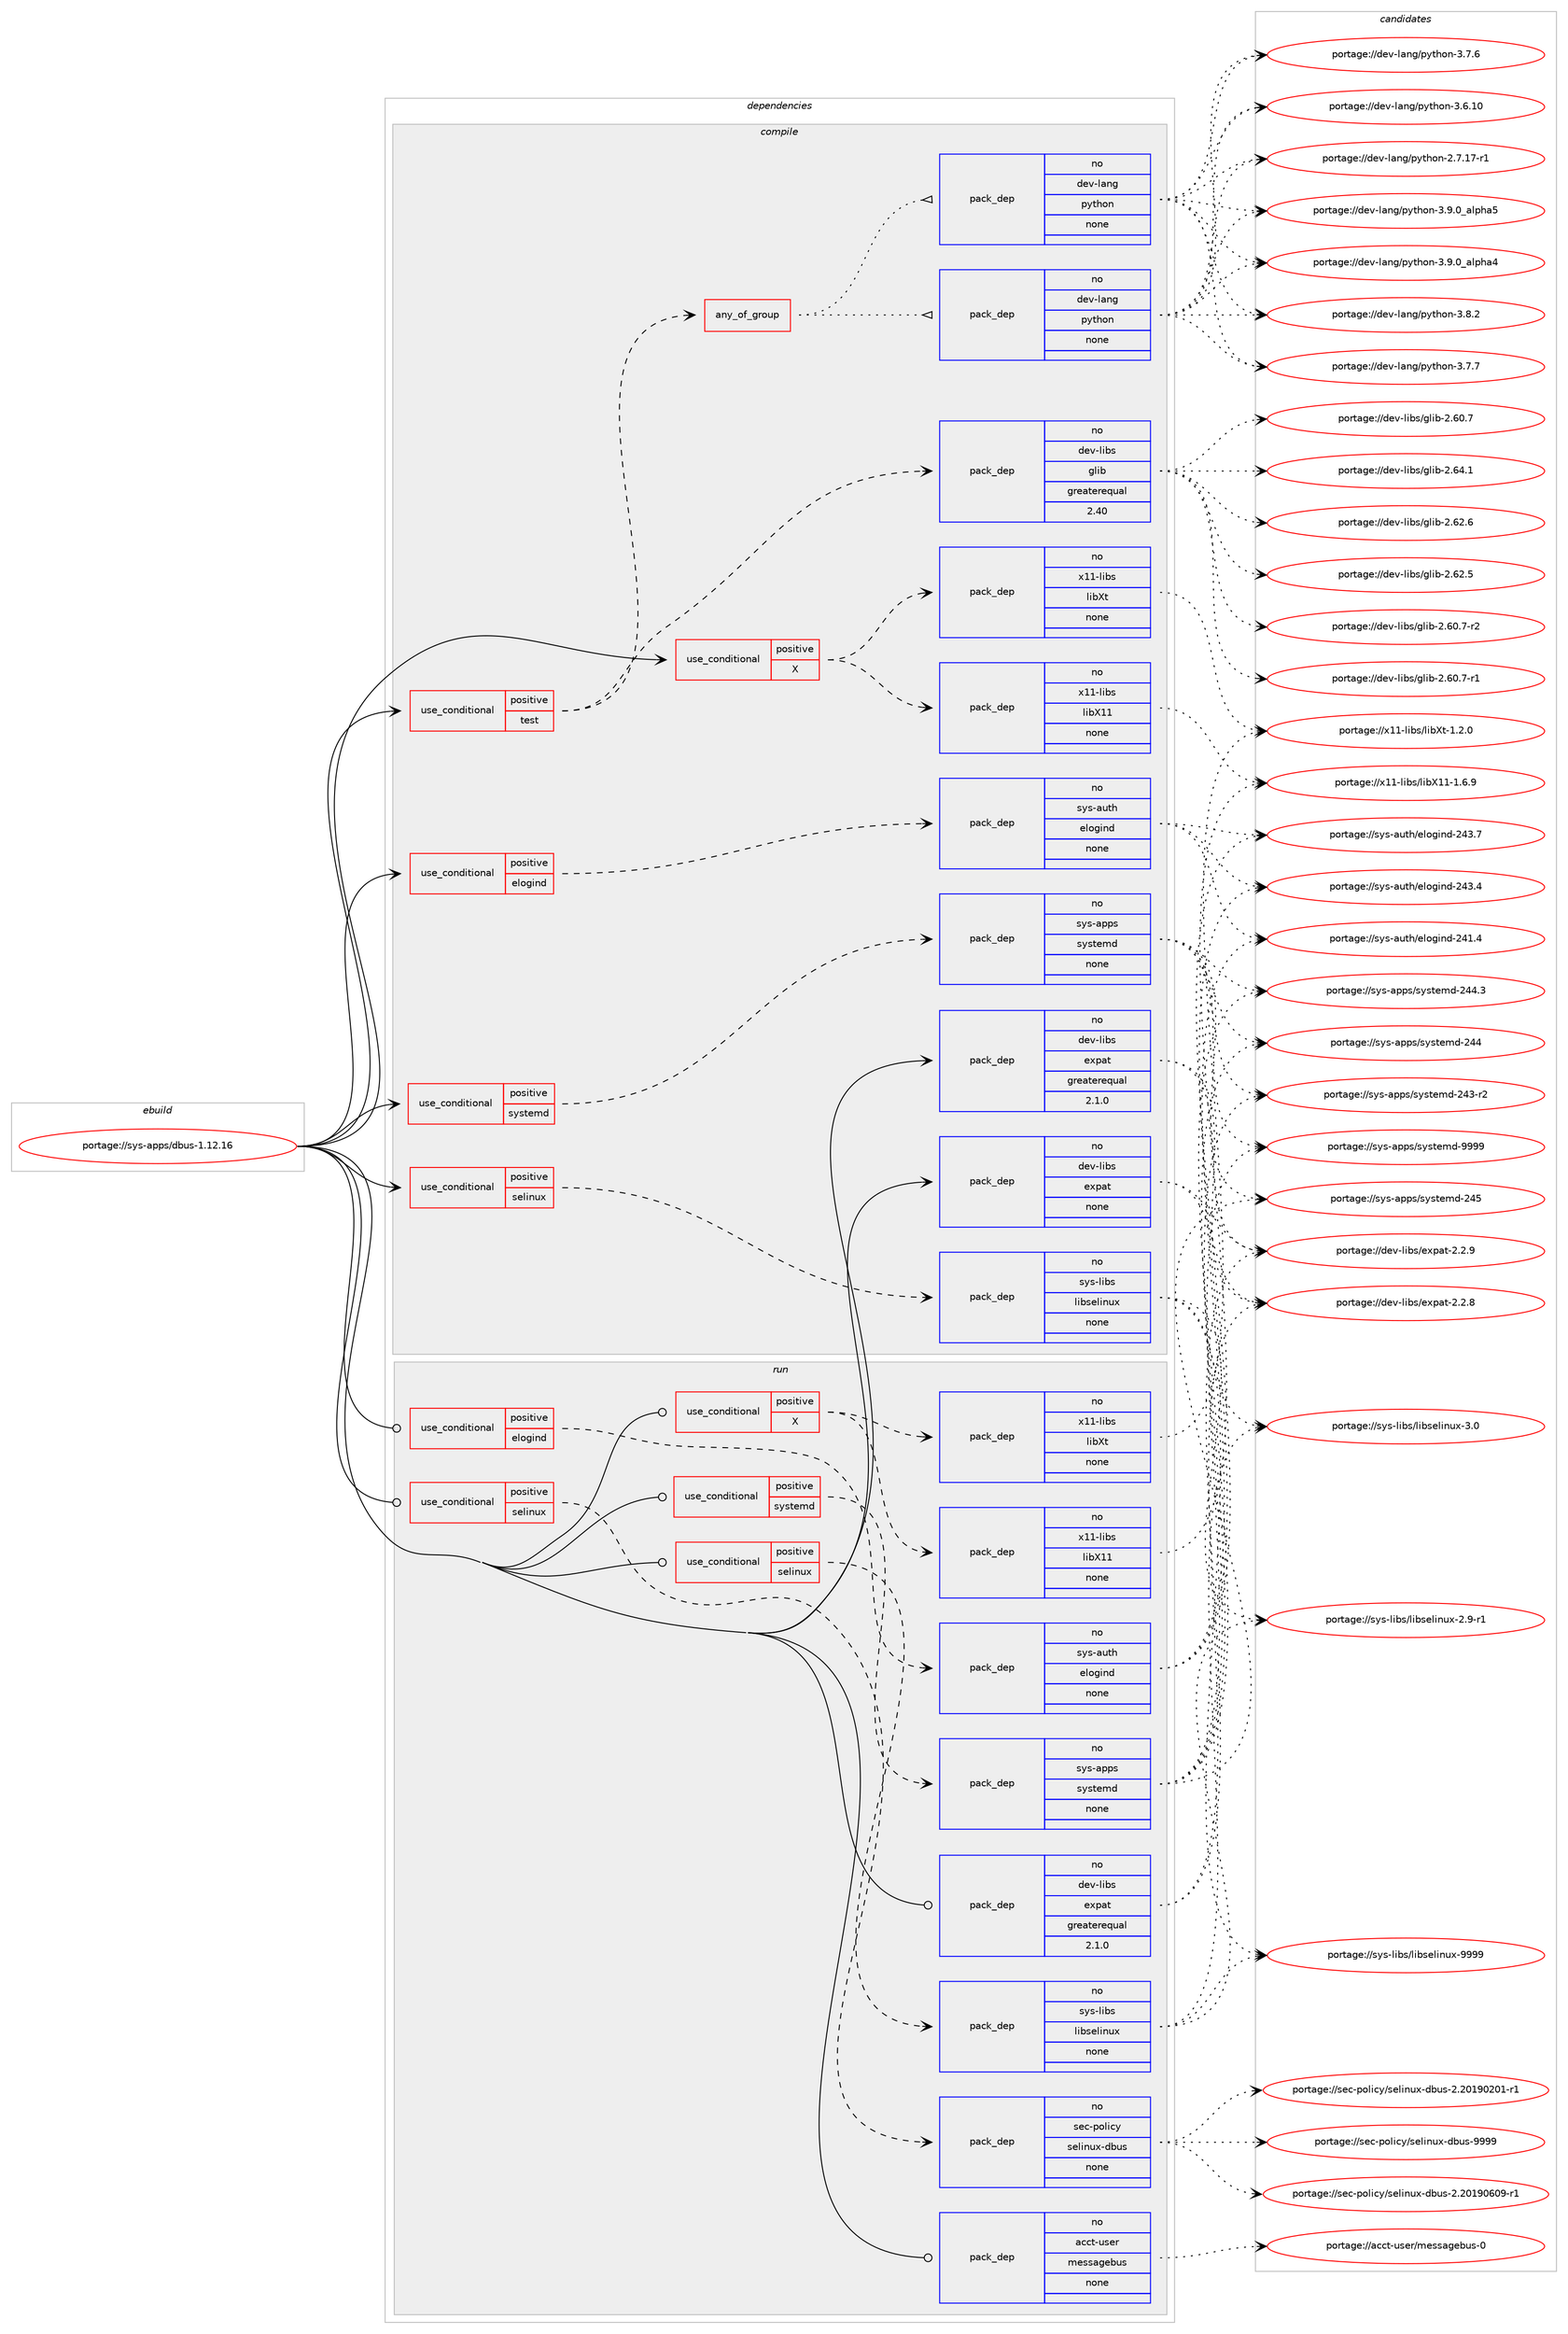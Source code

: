 digraph prolog {

# *************
# Graph options
# *************

newrank=true;
concentrate=true;
compound=true;
graph [rankdir=LR,fontname=Helvetica,fontsize=10,ranksep=1.5];#, ranksep=2.5, nodesep=0.2];
edge  [arrowhead=vee];
node  [fontname=Helvetica,fontsize=10];

# **********
# The ebuild
# **********

subgraph cluster_leftcol {
color=gray;
rank=same;
label=<<i>ebuild</i>>;
id [label="portage://sys-apps/dbus-1.12.16", color=red, width=4, href="../sys-apps/dbus-1.12.16.svg"];
}

# ****************
# The dependencies
# ****************

subgraph cluster_midcol {
color=gray;
label=<<i>dependencies</i>>;
subgraph cluster_compile {
fillcolor="#eeeeee";
style=filled;
label=<<i>compile</i>>;
subgraph cond2432 {
dependency12138 [label=<<TABLE BORDER="0" CELLBORDER="1" CELLSPACING="0" CELLPADDING="4"><TR><TD ROWSPAN="3" CELLPADDING="10">use_conditional</TD></TR><TR><TD>positive</TD></TR><TR><TD>X</TD></TR></TABLE>>, shape=none, color=red];
subgraph pack9567 {
dependency12139 [label=<<TABLE BORDER="0" CELLBORDER="1" CELLSPACING="0" CELLPADDING="4" WIDTH="220"><TR><TD ROWSPAN="6" CELLPADDING="30">pack_dep</TD></TR><TR><TD WIDTH="110">no</TD></TR><TR><TD>x11-libs</TD></TR><TR><TD>libX11</TD></TR><TR><TD>none</TD></TR><TR><TD></TD></TR></TABLE>>, shape=none, color=blue];
}
dependency12138:e -> dependency12139:w [weight=20,style="dashed",arrowhead="vee"];
subgraph pack9568 {
dependency12140 [label=<<TABLE BORDER="0" CELLBORDER="1" CELLSPACING="0" CELLPADDING="4" WIDTH="220"><TR><TD ROWSPAN="6" CELLPADDING="30">pack_dep</TD></TR><TR><TD WIDTH="110">no</TD></TR><TR><TD>x11-libs</TD></TR><TR><TD>libXt</TD></TR><TR><TD>none</TD></TR><TR><TD></TD></TR></TABLE>>, shape=none, color=blue];
}
dependency12138:e -> dependency12140:w [weight=20,style="dashed",arrowhead="vee"];
}
id:e -> dependency12138:w [weight=20,style="solid",arrowhead="vee"];
subgraph cond2433 {
dependency12141 [label=<<TABLE BORDER="0" CELLBORDER="1" CELLSPACING="0" CELLPADDING="4"><TR><TD ROWSPAN="3" CELLPADDING="10">use_conditional</TD></TR><TR><TD>positive</TD></TR><TR><TD>elogind</TD></TR></TABLE>>, shape=none, color=red];
subgraph pack9569 {
dependency12142 [label=<<TABLE BORDER="0" CELLBORDER="1" CELLSPACING="0" CELLPADDING="4" WIDTH="220"><TR><TD ROWSPAN="6" CELLPADDING="30">pack_dep</TD></TR><TR><TD WIDTH="110">no</TD></TR><TR><TD>sys-auth</TD></TR><TR><TD>elogind</TD></TR><TR><TD>none</TD></TR><TR><TD></TD></TR></TABLE>>, shape=none, color=blue];
}
dependency12141:e -> dependency12142:w [weight=20,style="dashed",arrowhead="vee"];
}
id:e -> dependency12141:w [weight=20,style="solid",arrowhead="vee"];
subgraph cond2434 {
dependency12143 [label=<<TABLE BORDER="0" CELLBORDER="1" CELLSPACING="0" CELLPADDING="4"><TR><TD ROWSPAN="3" CELLPADDING="10">use_conditional</TD></TR><TR><TD>positive</TD></TR><TR><TD>selinux</TD></TR></TABLE>>, shape=none, color=red];
subgraph pack9570 {
dependency12144 [label=<<TABLE BORDER="0" CELLBORDER="1" CELLSPACING="0" CELLPADDING="4" WIDTH="220"><TR><TD ROWSPAN="6" CELLPADDING="30">pack_dep</TD></TR><TR><TD WIDTH="110">no</TD></TR><TR><TD>sys-libs</TD></TR><TR><TD>libselinux</TD></TR><TR><TD>none</TD></TR><TR><TD></TD></TR></TABLE>>, shape=none, color=blue];
}
dependency12143:e -> dependency12144:w [weight=20,style="dashed",arrowhead="vee"];
}
id:e -> dependency12143:w [weight=20,style="solid",arrowhead="vee"];
subgraph cond2435 {
dependency12145 [label=<<TABLE BORDER="0" CELLBORDER="1" CELLSPACING="0" CELLPADDING="4"><TR><TD ROWSPAN="3" CELLPADDING="10">use_conditional</TD></TR><TR><TD>positive</TD></TR><TR><TD>systemd</TD></TR></TABLE>>, shape=none, color=red];
subgraph pack9571 {
dependency12146 [label=<<TABLE BORDER="0" CELLBORDER="1" CELLSPACING="0" CELLPADDING="4" WIDTH="220"><TR><TD ROWSPAN="6" CELLPADDING="30">pack_dep</TD></TR><TR><TD WIDTH="110">no</TD></TR><TR><TD>sys-apps</TD></TR><TR><TD>systemd</TD></TR><TR><TD>none</TD></TR><TR><TD></TD></TR></TABLE>>, shape=none, color=blue];
}
dependency12145:e -> dependency12146:w [weight=20,style="dashed",arrowhead="vee"];
}
id:e -> dependency12145:w [weight=20,style="solid",arrowhead="vee"];
subgraph cond2436 {
dependency12147 [label=<<TABLE BORDER="0" CELLBORDER="1" CELLSPACING="0" CELLPADDING="4"><TR><TD ROWSPAN="3" CELLPADDING="10">use_conditional</TD></TR><TR><TD>positive</TD></TR><TR><TD>test</TD></TR></TABLE>>, shape=none, color=red];
subgraph any137 {
dependency12148 [label=<<TABLE BORDER="0" CELLBORDER="1" CELLSPACING="0" CELLPADDING="4"><TR><TD CELLPADDING="10">any_of_group</TD></TR></TABLE>>, shape=none, color=red];subgraph pack9572 {
dependency12149 [label=<<TABLE BORDER="0" CELLBORDER="1" CELLSPACING="0" CELLPADDING="4" WIDTH="220"><TR><TD ROWSPAN="6" CELLPADDING="30">pack_dep</TD></TR><TR><TD WIDTH="110">no</TD></TR><TR><TD>dev-lang</TD></TR><TR><TD>python</TD></TR><TR><TD>none</TD></TR><TR><TD></TD></TR></TABLE>>, shape=none, color=blue];
}
dependency12148:e -> dependency12149:w [weight=20,style="dotted",arrowhead="oinv"];
subgraph pack9573 {
dependency12150 [label=<<TABLE BORDER="0" CELLBORDER="1" CELLSPACING="0" CELLPADDING="4" WIDTH="220"><TR><TD ROWSPAN="6" CELLPADDING="30">pack_dep</TD></TR><TR><TD WIDTH="110">no</TD></TR><TR><TD>dev-lang</TD></TR><TR><TD>python</TD></TR><TR><TD>none</TD></TR><TR><TD></TD></TR></TABLE>>, shape=none, color=blue];
}
dependency12148:e -> dependency12150:w [weight=20,style="dotted",arrowhead="oinv"];
}
dependency12147:e -> dependency12148:w [weight=20,style="dashed",arrowhead="vee"];
subgraph pack9574 {
dependency12151 [label=<<TABLE BORDER="0" CELLBORDER="1" CELLSPACING="0" CELLPADDING="4" WIDTH="220"><TR><TD ROWSPAN="6" CELLPADDING="30">pack_dep</TD></TR><TR><TD WIDTH="110">no</TD></TR><TR><TD>dev-libs</TD></TR><TR><TD>glib</TD></TR><TR><TD>greaterequal</TD></TR><TR><TD>2.40</TD></TR></TABLE>>, shape=none, color=blue];
}
dependency12147:e -> dependency12151:w [weight=20,style="dashed",arrowhead="vee"];
}
id:e -> dependency12147:w [weight=20,style="solid",arrowhead="vee"];
subgraph pack9575 {
dependency12152 [label=<<TABLE BORDER="0" CELLBORDER="1" CELLSPACING="0" CELLPADDING="4" WIDTH="220"><TR><TD ROWSPAN="6" CELLPADDING="30">pack_dep</TD></TR><TR><TD WIDTH="110">no</TD></TR><TR><TD>dev-libs</TD></TR><TR><TD>expat</TD></TR><TR><TD>greaterequal</TD></TR><TR><TD>2.1.0</TD></TR></TABLE>>, shape=none, color=blue];
}
id:e -> dependency12152:w [weight=20,style="solid",arrowhead="vee"];
subgraph pack9576 {
dependency12153 [label=<<TABLE BORDER="0" CELLBORDER="1" CELLSPACING="0" CELLPADDING="4" WIDTH="220"><TR><TD ROWSPAN="6" CELLPADDING="30">pack_dep</TD></TR><TR><TD WIDTH="110">no</TD></TR><TR><TD>dev-libs</TD></TR><TR><TD>expat</TD></TR><TR><TD>none</TD></TR><TR><TD></TD></TR></TABLE>>, shape=none, color=blue];
}
id:e -> dependency12153:w [weight=20,style="solid",arrowhead="vee"];
}
subgraph cluster_compileandrun {
fillcolor="#eeeeee";
style=filled;
label=<<i>compile and run</i>>;
}
subgraph cluster_run {
fillcolor="#eeeeee";
style=filled;
label=<<i>run</i>>;
subgraph cond2437 {
dependency12154 [label=<<TABLE BORDER="0" CELLBORDER="1" CELLSPACING="0" CELLPADDING="4"><TR><TD ROWSPAN="3" CELLPADDING="10">use_conditional</TD></TR><TR><TD>positive</TD></TR><TR><TD>X</TD></TR></TABLE>>, shape=none, color=red];
subgraph pack9577 {
dependency12155 [label=<<TABLE BORDER="0" CELLBORDER="1" CELLSPACING="0" CELLPADDING="4" WIDTH="220"><TR><TD ROWSPAN="6" CELLPADDING="30">pack_dep</TD></TR><TR><TD WIDTH="110">no</TD></TR><TR><TD>x11-libs</TD></TR><TR><TD>libX11</TD></TR><TR><TD>none</TD></TR><TR><TD></TD></TR></TABLE>>, shape=none, color=blue];
}
dependency12154:e -> dependency12155:w [weight=20,style="dashed",arrowhead="vee"];
subgraph pack9578 {
dependency12156 [label=<<TABLE BORDER="0" CELLBORDER="1" CELLSPACING="0" CELLPADDING="4" WIDTH="220"><TR><TD ROWSPAN="6" CELLPADDING="30">pack_dep</TD></TR><TR><TD WIDTH="110">no</TD></TR><TR><TD>x11-libs</TD></TR><TR><TD>libXt</TD></TR><TR><TD>none</TD></TR><TR><TD></TD></TR></TABLE>>, shape=none, color=blue];
}
dependency12154:e -> dependency12156:w [weight=20,style="dashed",arrowhead="vee"];
}
id:e -> dependency12154:w [weight=20,style="solid",arrowhead="odot"];
subgraph cond2438 {
dependency12157 [label=<<TABLE BORDER="0" CELLBORDER="1" CELLSPACING="0" CELLPADDING="4"><TR><TD ROWSPAN="3" CELLPADDING="10">use_conditional</TD></TR><TR><TD>positive</TD></TR><TR><TD>elogind</TD></TR></TABLE>>, shape=none, color=red];
subgraph pack9579 {
dependency12158 [label=<<TABLE BORDER="0" CELLBORDER="1" CELLSPACING="0" CELLPADDING="4" WIDTH="220"><TR><TD ROWSPAN="6" CELLPADDING="30">pack_dep</TD></TR><TR><TD WIDTH="110">no</TD></TR><TR><TD>sys-auth</TD></TR><TR><TD>elogind</TD></TR><TR><TD>none</TD></TR><TR><TD></TD></TR></TABLE>>, shape=none, color=blue];
}
dependency12157:e -> dependency12158:w [weight=20,style="dashed",arrowhead="vee"];
}
id:e -> dependency12157:w [weight=20,style="solid",arrowhead="odot"];
subgraph cond2439 {
dependency12159 [label=<<TABLE BORDER="0" CELLBORDER="1" CELLSPACING="0" CELLPADDING="4"><TR><TD ROWSPAN="3" CELLPADDING="10">use_conditional</TD></TR><TR><TD>positive</TD></TR><TR><TD>selinux</TD></TR></TABLE>>, shape=none, color=red];
subgraph pack9580 {
dependency12160 [label=<<TABLE BORDER="0" CELLBORDER="1" CELLSPACING="0" CELLPADDING="4" WIDTH="220"><TR><TD ROWSPAN="6" CELLPADDING="30">pack_dep</TD></TR><TR><TD WIDTH="110">no</TD></TR><TR><TD>sec-policy</TD></TR><TR><TD>selinux-dbus</TD></TR><TR><TD>none</TD></TR><TR><TD></TD></TR></TABLE>>, shape=none, color=blue];
}
dependency12159:e -> dependency12160:w [weight=20,style="dashed",arrowhead="vee"];
}
id:e -> dependency12159:w [weight=20,style="solid",arrowhead="odot"];
subgraph cond2440 {
dependency12161 [label=<<TABLE BORDER="0" CELLBORDER="1" CELLSPACING="0" CELLPADDING="4"><TR><TD ROWSPAN="3" CELLPADDING="10">use_conditional</TD></TR><TR><TD>positive</TD></TR><TR><TD>selinux</TD></TR></TABLE>>, shape=none, color=red];
subgraph pack9581 {
dependency12162 [label=<<TABLE BORDER="0" CELLBORDER="1" CELLSPACING="0" CELLPADDING="4" WIDTH="220"><TR><TD ROWSPAN="6" CELLPADDING="30">pack_dep</TD></TR><TR><TD WIDTH="110">no</TD></TR><TR><TD>sys-libs</TD></TR><TR><TD>libselinux</TD></TR><TR><TD>none</TD></TR><TR><TD></TD></TR></TABLE>>, shape=none, color=blue];
}
dependency12161:e -> dependency12162:w [weight=20,style="dashed",arrowhead="vee"];
}
id:e -> dependency12161:w [weight=20,style="solid",arrowhead="odot"];
subgraph cond2441 {
dependency12163 [label=<<TABLE BORDER="0" CELLBORDER="1" CELLSPACING="0" CELLPADDING="4"><TR><TD ROWSPAN="3" CELLPADDING="10">use_conditional</TD></TR><TR><TD>positive</TD></TR><TR><TD>systemd</TD></TR></TABLE>>, shape=none, color=red];
subgraph pack9582 {
dependency12164 [label=<<TABLE BORDER="0" CELLBORDER="1" CELLSPACING="0" CELLPADDING="4" WIDTH="220"><TR><TD ROWSPAN="6" CELLPADDING="30">pack_dep</TD></TR><TR><TD WIDTH="110">no</TD></TR><TR><TD>sys-apps</TD></TR><TR><TD>systemd</TD></TR><TR><TD>none</TD></TR><TR><TD></TD></TR></TABLE>>, shape=none, color=blue];
}
dependency12163:e -> dependency12164:w [weight=20,style="dashed",arrowhead="vee"];
}
id:e -> dependency12163:w [weight=20,style="solid",arrowhead="odot"];
subgraph pack9583 {
dependency12165 [label=<<TABLE BORDER="0" CELLBORDER="1" CELLSPACING="0" CELLPADDING="4" WIDTH="220"><TR><TD ROWSPAN="6" CELLPADDING="30">pack_dep</TD></TR><TR><TD WIDTH="110">no</TD></TR><TR><TD>acct-user</TD></TR><TR><TD>messagebus</TD></TR><TR><TD>none</TD></TR><TR><TD></TD></TR></TABLE>>, shape=none, color=blue];
}
id:e -> dependency12165:w [weight=20,style="solid",arrowhead="odot"];
subgraph pack9584 {
dependency12166 [label=<<TABLE BORDER="0" CELLBORDER="1" CELLSPACING="0" CELLPADDING="4" WIDTH="220"><TR><TD ROWSPAN="6" CELLPADDING="30">pack_dep</TD></TR><TR><TD WIDTH="110">no</TD></TR><TR><TD>dev-libs</TD></TR><TR><TD>expat</TD></TR><TR><TD>greaterequal</TD></TR><TR><TD>2.1.0</TD></TR></TABLE>>, shape=none, color=blue];
}
id:e -> dependency12166:w [weight=20,style="solid",arrowhead="odot"];
}
}

# **************
# The candidates
# **************

subgraph cluster_choices {
rank=same;
color=gray;
label=<<i>candidates</i>>;

subgraph choice9567 {
color=black;
nodesep=1;
choice120494945108105981154710810598884949454946544657 [label="portage://x11-libs/libX11-1.6.9", color=red, width=4,href="../x11-libs/libX11-1.6.9.svg"];
dependency12139:e -> choice120494945108105981154710810598884949454946544657:w [style=dotted,weight="100"];
}
subgraph choice9568 {
color=black;
nodesep=1;
choice12049494510810598115471081059888116454946504648 [label="portage://x11-libs/libXt-1.2.0", color=red, width=4,href="../x11-libs/libXt-1.2.0.svg"];
dependency12140:e -> choice12049494510810598115471081059888116454946504648:w [style=dotted,weight="100"];
}
subgraph choice9569 {
color=black;
nodesep=1;
choice115121115459711711610447101108111103105110100455052514655 [label="portage://sys-auth/elogind-243.7", color=red, width=4,href="../sys-auth/elogind-243.7.svg"];
choice115121115459711711610447101108111103105110100455052514652 [label="portage://sys-auth/elogind-243.4", color=red, width=4,href="../sys-auth/elogind-243.4.svg"];
choice115121115459711711610447101108111103105110100455052494652 [label="portage://sys-auth/elogind-241.4", color=red, width=4,href="../sys-auth/elogind-241.4.svg"];
dependency12142:e -> choice115121115459711711610447101108111103105110100455052514655:w [style=dotted,weight="100"];
dependency12142:e -> choice115121115459711711610447101108111103105110100455052514652:w [style=dotted,weight="100"];
dependency12142:e -> choice115121115459711711610447101108111103105110100455052494652:w [style=dotted,weight="100"];
}
subgraph choice9570 {
color=black;
nodesep=1;
choice115121115451081059811547108105981151011081051101171204557575757 [label="portage://sys-libs/libselinux-9999", color=red, width=4,href="../sys-libs/libselinux-9999.svg"];
choice1151211154510810598115471081059811510110810511011712045514648 [label="portage://sys-libs/libselinux-3.0", color=red, width=4,href="../sys-libs/libselinux-3.0.svg"];
choice11512111545108105981154710810598115101108105110117120455046574511449 [label="portage://sys-libs/libselinux-2.9-r1", color=red, width=4,href="../sys-libs/libselinux-2.9-r1.svg"];
dependency12144:e -> choice115121115451081059811547108105981151011081051101171204557575757:w [style=dotted,weight="100"];
dependency12144:e -> choice1151211154510810598115471081059811510110810511011712045514648:w [style=dotted,weight="100"];
dependency12144:e -> choice11512111545108105981154710810598115101108105110117120455046574511449:w [style=dotted,weight="100"];
}
subgraph choice9571 {
color=black;
nodesep=1;
choice1151211154597112112115471151211151161011091004557575757 [label="portage://sys-apps/systemd-9999", color=red, width=4,href="../sys-apps/systemd-9999.svg"];
choice11512111545971121121154711512111511610110910045505253 [label="portage://sys-apps/systemd-245", color=red, width=4,href="../sys-apps/systemd-245.svg"];
choice115121115459711211211547115121115116101109100455052524651 [label="portage://sys-apps/systemd-244.3", color=red, width=4,href="../sys-apps/systemd-244.3.svg"];
choice11512111545971121121154711512111511610110910045505252 [label="portage://sys-apps/systemd-244", color=red, width=4,href="../sys-apps/systemd-244.svg"];
choice115121115459711211211547115121115116101109100455052514511450 [label="portage://sys-apps/systemd-243-r2", color=red, width=4,href="../sys-apps/systemd-243-r2.svg"];
dependency12146:e -> choice1151211154597112112115471151211151161011091004557575757:w [style=dotted,weight="100"];
dependency12146:e -> choice11512111545971121121154711512111511610110910045505253:w [style=dotted,weight="100"];
dependency12146:e -> choice115121115459711211211547115121115116101109100455052524651:w [style=dotted,weight="100"];
dependency12146:e -> choice11512111545971121121154711512111511610110910045505252:w [style=dotted,weight="100"];
dependency12146:e -> choice115121115459711211211547115121115116101109100455052514511450:w [style=dotted,weight="100"];
}
subgraph choice9572 {
color=black;
nodesep=1;
choice10010111845108971101034711212111610411111045514657464895971081121049753 [label="portage://dev-lang/python-3.9.0_alpha5", color=red, width=4,href="../dev-lang/python-3.9.0_alpha5.svg"];
choice10010111845108971101034711212111610411111045514657464895971081121049752 [label="portage://dev-lang/python-3.9.0_alpha4", color=red, width=4,href="../dev-lang/python-3.9.0_alpha4.svg"];
choice100101118451089711010347112121116104111110455146564650 [label="portage://dev-lang/python-3.8.2", color=red, width=4,href="../dev-lang/python-3.8.2.svg"];
choice100101118451089711010347112121116104111110455146554655 [label="portage://dev-lang/python-3.7.7", color=red, width=4,href="../dev-lang/python-3.7.7.svg"];
choice100101118451089711010347112121116104111110455146554654 [label="portage://dev-lang/python-3.7.6", color=red, width=4,href="../dev-lang/python-3.7.6.svg"];
choice10010111845108971101034711212111610411111045514654464948 [label="portage://dev-lang/python-3.6.10", color=red, width=4,href="../dev-lang/python-3.6.10.svg"];
choice100101118451089711010347112121116104111110455046554649554511449 [label="portage://dev-lang/python-2.7.17-r1", color=red, width=4,href="../dev-lang/python-2.7.17-r1.svg"];
dependency12149:e -> choice10010111845108971101034711212111610411111045514657464895971081121049753:w [style=dotted,weight="100"];
dependency12149:e -> choice10010111845108971101034711212111610411111045514657464895971081121049752:w [style=dotted,weight="100"];
dependency12149:e -> choice100101118451089711010347112121116104111110455146564650:w [style=dotted,weight="100"];
dependency12149:e -> choice100101118451089711010347112121116104111110455146554655:w [style=dotted,weight="100"];
dependency12149:e -> choice100101118451089711010347112121116104111110455146554654:w [style=dotted,weight="100"];
dependency12149:e -> choice10010111845108971101034711212111610411111045514654464948:w [style=dotted,weight="100"];
dependency12149:e -> choice100101118451089711010347112121116104111110455046554649554511449:w [style=dotted,weight="100"];
}
subgraph choice9573 {
color=black;
nodesep=1;
choice10010111845108971101034711212111610411111045514657464895971081121049753 [label="portage://dev-lang/python-3.9.0_alpha5", color=red, width=4,href="../dev-lang/python-3.9.0_alpha5.svg"];
choice10010111845108971101034711212111610411111045514657464895971081121049752 [label="portage://dev-lang/python-3.9.0_alpha4", color=red, width=4,href="../dev-lang/python-3.9.0_alpha4.svg"];
choice100101118451089711010347112121116104111110455146564650 [label="portage://dev-lang/python-3.8.2", color=red, width=4,href="../dev-lang/python-3.8.2.svg"];
choice100101118451089711010347112121116104111110455146554655 [label="portage://dev-lang/python-3.7.7", color=red, width=4,href="../dev-lang/python-3.7.7.svg"];
choice100101118451089711010347112121116104111110455146554654 [label="portage://dev-lang/python-3.7.6", color=red, width=4,href="../dev-lang/python-3.7.6.svg"];
choice10010111845108971101034711212111610411111045514654464948 [label="portage://dev-lang/python-3.6.10", color=red, width=4,href="../dev-lang/python-3.6.10.svg"];
choice100101118451089711010347112121116104111110455046554649554511449 [label="portage://dev-lang/python-2.7.17-r1", color=red, width=4,href="../dev-lang/python-2.7.17-r1.svg"];
dependency12150:e -> choice10010111845108971101034711212111610411111045514657464895971081121049753:w [style=dotted,weight="100"];
dependency12150:e -> choice10010111845108971101034711212111610411111045514657464895971081121049752:w [style=dotted,weight="100"];
dependency12150:e -> choice100101118451089711010347112121116104111110455146564650:w [style=dotted,weight="100"];
dependency12150:e -> choice100101118451089711010347112121116104111110455146554655:w [style=dotted,weight="100"];
dependency12150:e -> choice100101118451089711010347112121116104111110455146554654:w [style=dotted,weight="100"];
dependency12150:e -> choice10010111845108971101034711212111610411111045514654464948:w [style=dotted,weight="100"];
dependency12150:e -> choice100101118451089711010347112121116104111110455046554649554511449:w [style=dotted,weight="100"];
}
subgraph choice9574 {
color=black;
nodesep=1;
choice1001011184510810598115471031081059845504654524649 [label="portage://dev-libs/glib-2.64.1", color=red, width=4,href="../dev-libs/glib-2.64.1.svg"];
choice1001011184510810598115471031081059845504654504654 [label="portage://dev-libs/glib-2.62.6", color=red, width=4,href="../dev-libs/glib-2.62.6.svg"];
choice1001011184510810598115471031081059845504654504653 [label="portage://dev-libs/glib-2.62.5", color=red, width=4,href="../dev-libs/glib-2.62.5.svg"];
choice10010111845108105981154710310810598455046544846554511450 [label="portage://dev-libs/glib-2.60.7-r2", color=red, width=4,href="../dev-libs/glib-2.60.7-r2.svg"];
choice10010111845108105981154710310810598455046544846554511449 [label="portage://dev-libs/glib-2.60.7-r1", color=red, width=4,href="../dev-libs/glib-2.60.7-r1.svg"];
choice1001011184510810598115471031081059845504654484655 [label="portage://dev-libs/glib-2.60.7", color=red, width=4,href="../dev-libs/glib-2.60.7.svg"];
dependency12151:e -> choice1001011184510810598115471031081059845504654524649:w [style=dotted,weight="100"];
dependency12151:e -> choice1001011184510810598115471031081059845504654504654:w [style=dotted,weight="100"];
dependency12151:e -> choice1001011184510810598115471031081059845504654504653:w [style=dotted,weight="100"];
dependency12151:e -> choice10010111845108105981154710310810598455046544846554511450:w [style=dotted,weight="100"];
dependency12151:e -> choice10010111845108105981154710310810598455046544846554511449:w [style=dotted,weight="100"];
dependency12151:e -> choice1001011184510810598115471031081059845504654484655:w [style=dotted,weight="100"];
}
subgraph choice9575 {
color=black;
nodesep=1;
choice10010111845108105981154710112011297116455046504657 [label="portage://dev-libs/expat-2.2.9", color=red, width=4,href="../dev-libs/expat-2.2.9.svg"];
choice10010111845108105981154710112011297116455046504656 [label="portage://dev-libs/expat-2.2.8", color=red, width=4,href="../dev-libs/expat-2.2.8.svg"];
dependency12152:e -> choice10010111845108105981154710112011297116455046504657:w [style=dotted,weight="100"];
dependency12152:e -> choice10010111845108105981154710112011297116455046504656:w [style=dotted,weight="100"];
}
subgraph choice9576 {
color=black;
nodesep=1;
choice10010111845108105981154710112011297116455046504657 [label="portage://dev-libs/expat-2.2.9", color=red, width=4,href="../dev-libs/expat-2.2.9.svg"];
choice10010111845108105981154710112011297116455046504656 [label="portage://dev-libs/expat-2.2.8", color=red, width=4,href="../dev-libs/expat-2.2.8.svg"];
dependency12153:e -> choice10010111845108105981154710112011297116455046504657:w [style=dotted,weight="100"];
dependency12153:e -> choice10010111845108105981154710112011297116455046504656:w [style=dotted,weight="100"];
}
subgraph choice9577 {
color=black;
nodesep=1;
choice120494945108105981154710810598884949454946544657 [label="portage://x11-libs/libX11-1.6.9", color=red, width=4,href="../x11-libs/libX11-1.6.9.svg"];
dependency12155:e -> choice120494945108105981154710810598884949454946544657:w [style=dotted,weight="100"];
}
subgraph choice9578 {
color=black;
nodesep=1;
choice12049494510810598115471081059888116454946504648 [label="portage://x11-libs/libXt-1.2.0", color=red, width=4,href="../x11-libs/libXt-1.2.0.svg"];
dependency12156:e -> choice12049494510810598115471081059888116454946504648:w [style=dotted,weight="100"];
}
subgraph choice9579 {
color=black;
nodesep=1;
choice115121115459711711610447101108111103105110100455052514655 [label="portage://sys-auth/elogind-243.7", color=red, width=4,href="../sys-auth/elogind-243.7.svg"];
choice115121115459711711610447101108111103105110100455052514652 [label="portage://sys-auth/elogind-243.4", color=red, width=4,href="../sys-auth/elogind-243.4.svg"];
choice115121115459711711610447101108111103105110100455052494652 [label="portage://sys-auth/elogind-241.4", color=red, width=4,href="../sys-auth/elogind-241.4.svg"];
dependency12158:e -> choice115121115459711711610447101108111103105110100455052514655:w [style=dotted,weight="100"];
dependency12158:e -> choice115121115459711711610447101108111103105110100455052514652:w [style=dotted,weight="100"];
dependency12158:e -> choice115121115459711711610447101108111103105110100455052494652:w [style=dotted,weight="100"];
}
subgraph choice9580 {
color=black;
nodesep=1;
choice1151019945112111108105991214711510110810511011712045100981171154557575757 [label="portage://sec-policy/selinux-dbus-9999", color=red, width=4,href="../sec-policy/selinux-dbus-9999.svg"];
choice11510199451121111081059912147115101108105110117120451009811711545504650484957485448574511449 [label="portage://sec-policy/selinux-dbus-2.20190609-r1", color=red, width=4,href="../sec-policy/selinux-dbus-2.20190609-r1.svg"];
choice11510199451121111081059912147115101108105110117120451009811711545504650484957485048494511449 [label="portage://sec-policy/selinux-dbus-2.20190201-r1", color=red, width=4,href="../sec-policy/selinux-dbus-2.20190201-r1.svg"];
dependency12160:e -> choice1151019945112111108105991214711510110810511011712045100981171154557575757:w [style=dotted,weight="100"];
dependency12160:e -> choice11510199451121111081059912147115101108105110117120451009811711545504650484957485448574511449:w [style=dotted,weight="100"];
dependency12160:e -> choice11510199451121111081059912147115101108105110117120451009811711545504650484957485048494511449:w [style=dotted,weight="100"];
}
subgraph choice9581 {
color=black;
nodesep=1;
choice115121115451081059811547108105981151011081051101171204557575757 [label="portage://sys-libs/libselinux-9999", color=red, width=4,href="../sys-libs/libselinux-9999.svg"];
choice1151211154510810598115471081059811510110810511011712045514648 [label="portage://sys-libs/libselinux-3.0", color=red, width=4,href="../sys-libs/libselinux-3.0.svg"];
choice11512111545108105981154710810598115101108105110117120455046574511449 [label="portage://sys-libs/libselinux-2.9-r1", color=red, width=4,href="../sys-libs/libselinux-2.9-r1.svg"];
dependency12162:e -> choice115121115451081059811547108105981151011081051101171204557575757:w [style=dotted,weight="100"];
dependency12162:e -> choice1151211154510810598115471081059811510110810511011712045514648:w [style=dotted,weight="100"];
dependency12162:e -> choice11512111545108105981154710810598115101108105110117120455046574511449:w [style=dotted,weight="100"];
}
subgraph choice9582 {
color=black;
nodesep=1;
choice1151211154597112112115471151211151161011091004557575757 [label="portage://sys-apps/systemd-9999", color=red, width=4,href="../sys-apps/systemd-9999.svg"];
choice11512111545971121121154711512111511610110910045505253 [label="portage://sys-apps/systemd-245", color=red, width=4,href="../sys-apps/systemd-245.svg"];
choice115121115459711211211547115121115116101109100455052524651 [label="portage://sys-apps/systemd-244.3", color=red, width=4,href="../sys-apps/systemd-244.3.svg"];
choice11512111545971121121154711512111511610110910045505252 [label="portage://sys-apps/systemd-244", color=red, width=4,href="../sys-apps/systemd-244.svg"];
choice115121115459711211211547115121115116101109100455052514511450 [label="portage://sys-apps/systemd-243-r2", color=red, width=4,href="../sys-apps/systemd-243-r2.svg"];
dependency12164:e -> choice1151211154597112112115471151211151161011091004557575757:w [style=dotted,weight="100"];
dependency12164:e -> choice11512111545971121121154711512111511610110910045505253:w [style=dotted,weight="100"];
dependency12164:e -> choice115121115459711211211547115121115116101109100455052524651:w [style=dotted,weight="100"];
dependency12164:e -> choice11512111545971121121154711512111511610110910045505252:w [style=dotted,weight="100"];
dependency12164:e -> choice115121115459711211211547115121115116101109100455052514511450:w [style=dotted,weight="100"];
}
subgraph choice9583 {
color=black;
nodesep=1;
choice979999116451171151011144710910111511597103101981171154548 [label="portage://acct-user/messagebus-0", color=red, width=4,href="../acct-user/messagebus-0.svg"];
dependency12165:e -> choice979999116451171151011144710910111511597103101981171154548:w [style=dotted,weight="100"];
}
subgraph choice9584 {
color=black;
nodesep=1;
choice10010111845108105981154710112011297116455046504657 [label="portage://dev-libs/expat-2.2.9", color=red, width=4,href="../dev-libs/expat-2.2.9.svg"];
choice10010111845108105981154710112011297116455046504656 [label="portage://dev-libs/expat-2.2.8", color=red, width=4,href="../dev-libs/expat-2.2.8.svg"];
dependency12166:e -> choice10010111845108105981154710112011297116455046504657:w [style=dotted,weight="100"];
dependency12166:e -> choice10010111845108105981154710112011297116455046504656:w [style=dotted,weight="100"];
}
}

}

